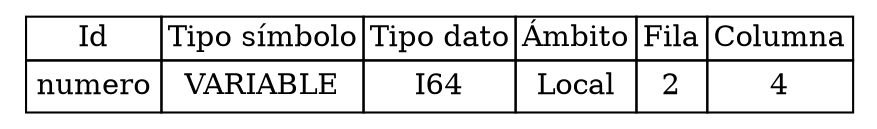 
	digraph {
		tablaSimbolos [
		  shape=plaintext
		  label=<
			<table border='0' cellborder='1' color='black' cellspacing='0'>
			  <tr>
				  <td>Id</td>
				  <td>Tipo símbolo</td>
				  <td>Tipo dato</td>
				  <td>Ámbito</td>
				  <td>Fila</td>
				  <td>Columna</td>
			  </tr>
	
<tr>
<td cellpadding='4'>
numero
</td>
<td cellpadding='4'>VARIABLE
</td>
<td cellpadding='4'>I64
</td>
<td cellpadding='4'>Local
</td>
<td cellpadding='4'>
2
</td>
<td cellpadding='4'>
4
</td>
</tr>

		</table>
		>];
	}
	